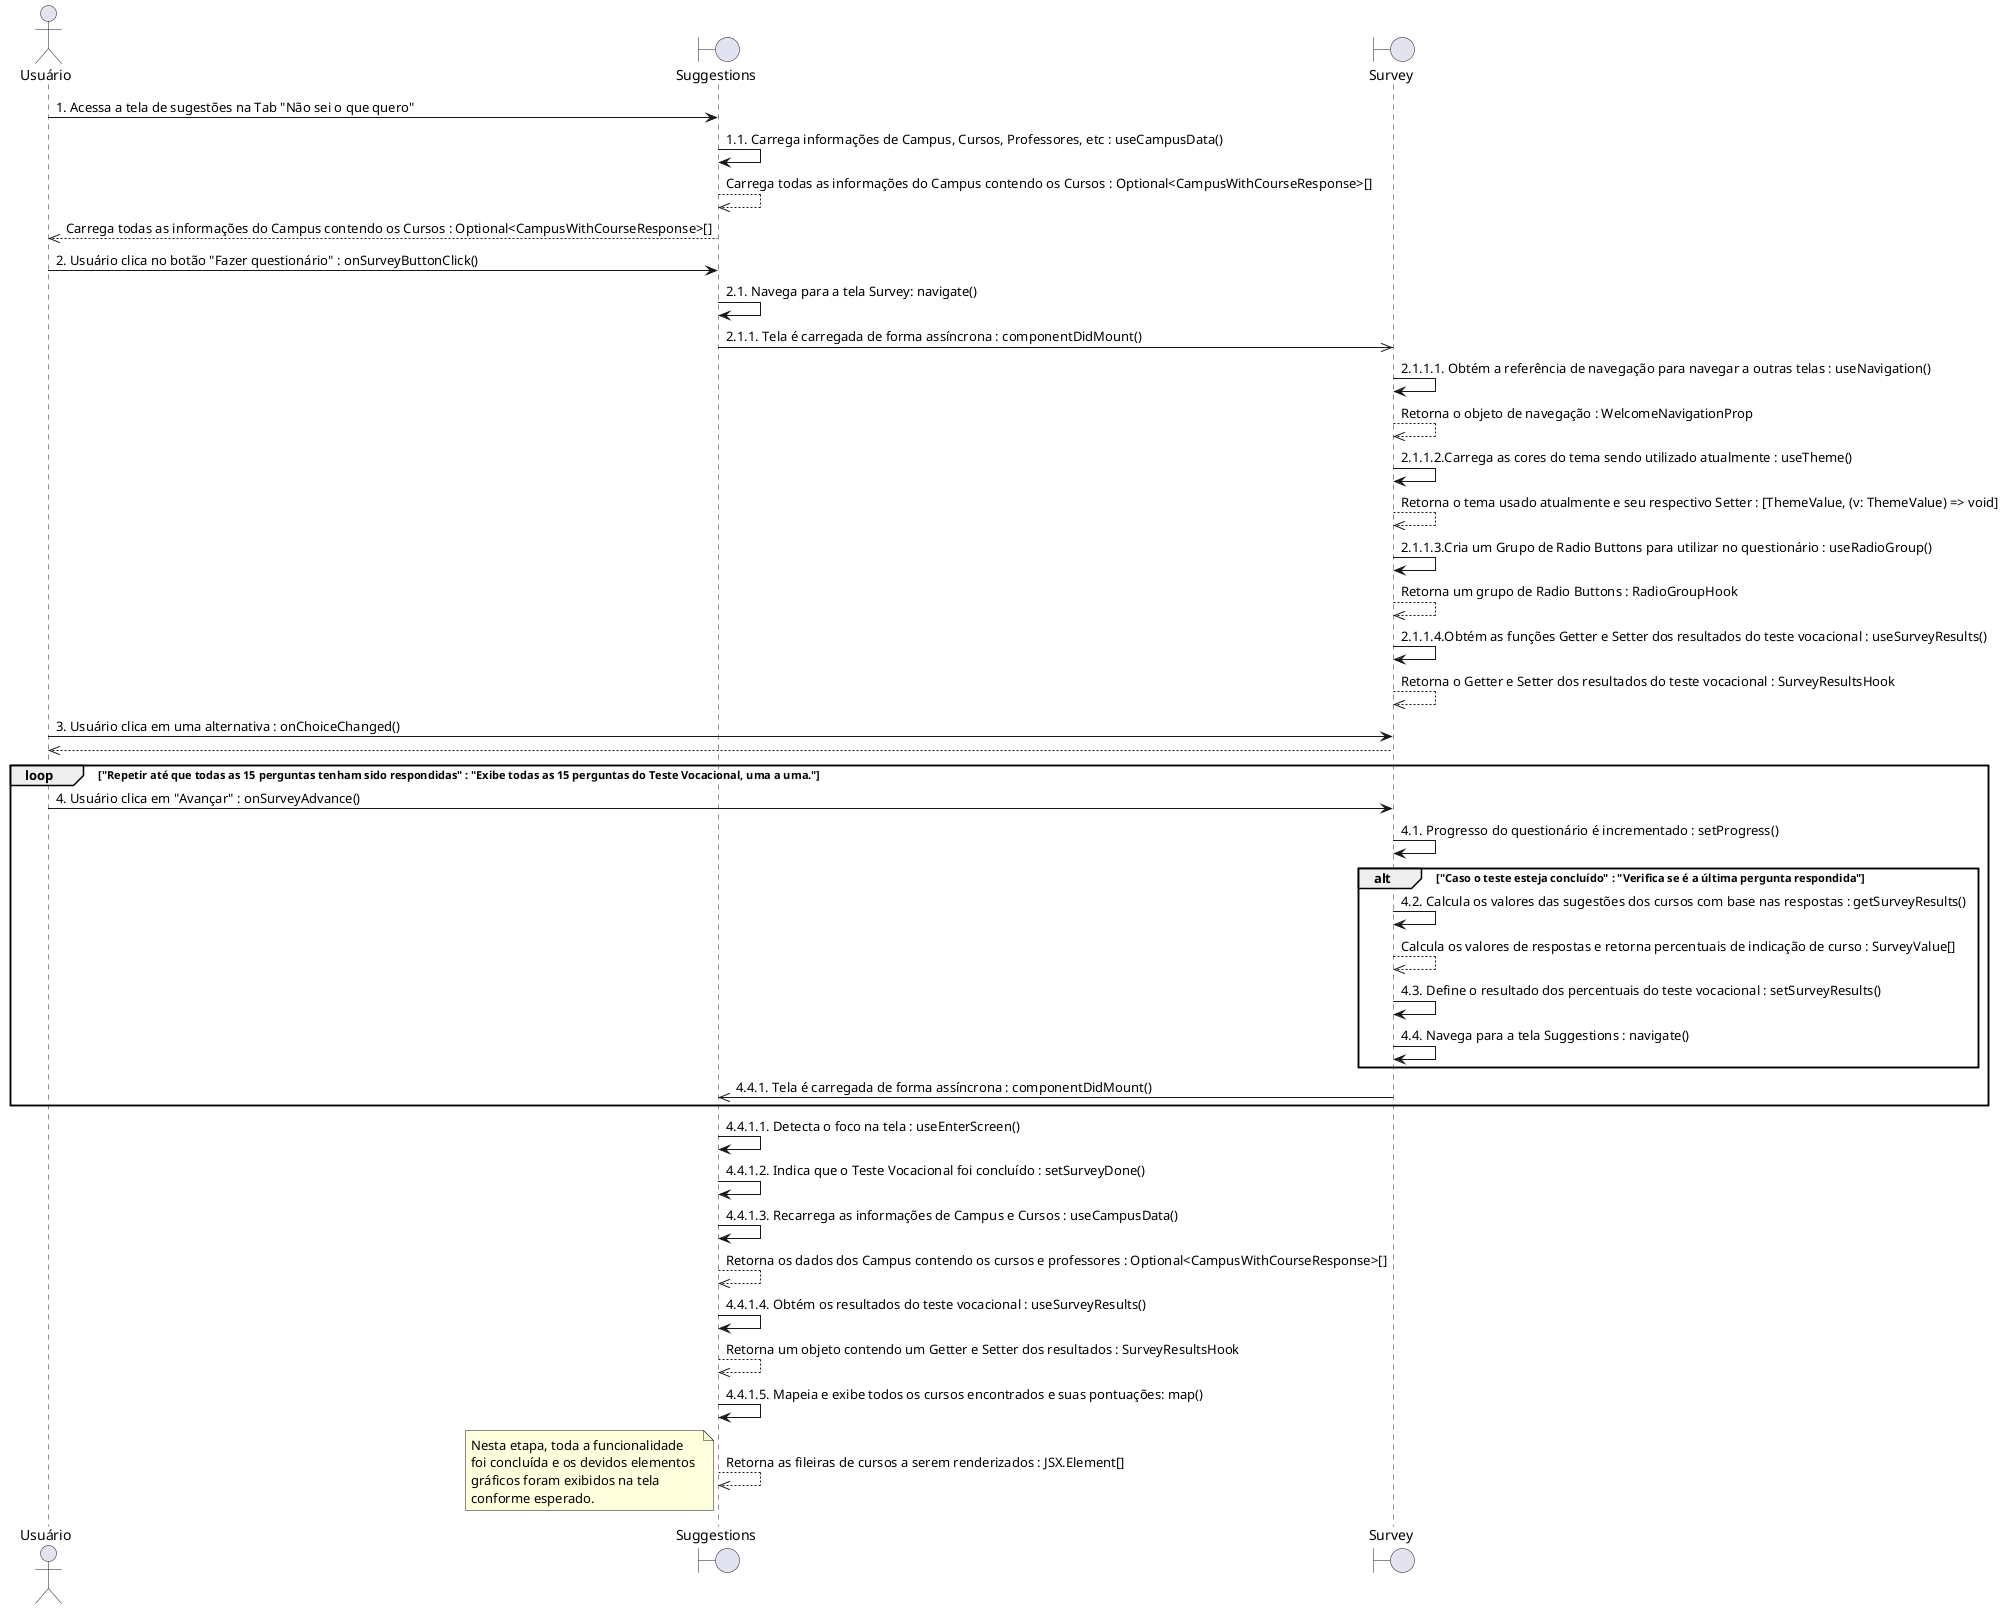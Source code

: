 @startuml "Sequence Diagram"

actor "Usuário"         as USER
boundary "Suggestions"  as SUGGESTIONS
boundary "Survey"       as SURVEY

USER -> SUGGESTIONS : 1. Acessa a tela de sugestões na Tab "Não sei o que quero"
SUGGESTIONS -> SUGGESTIONS : 1.1. Carrega informações de Campus, Cursos, Professores, etc : useCampusData()
SUGGESTIONS -->> SUGGESTIONS : Carrega todas as informações do Campus contendo os Cursos : Optional<CampusWithCourseResponse>[]
SUGGESTIONS -->> USER : Carrega todas as informações do Campus contendo os Cursos : Optional<CampusWithCourseResponse>[]
USER -> SUGGESTIONS : 2. Usuário clica no botão "Fazer questionário" : onSurveyButtonClick()
SUGGESTIONS -> SUGGESTIONS : 2.1. Navega para a tela Survey: navigate()
SUGGESTIONS ->> SURVEY : 2.1.1. Tela é carregada de forma assíncrona : componentDidMount()
SURVEY -> SURVEY : 2.1.1.1. Obtém a referência de navegação para navegar a outras telas : useNavigation()
SURVEY -->> SURVEY : Retorna o objeto de navegação : WelcomeNavigationProp
SURVEY -> SURVEY : 2.1.1.2.Carrega as cores do tema sendo utilizado atualmente : useTheme()
SURVEY -->> SURVEY : Retorna o tema usado atualmente e seu respectivo Setter : [ThemeValue, (v: ThemeValue) => void]
SURVEY -> SURVEY : 2.1.1.3.Cria um Grupo de Radio Buttons para utilizar no questionário : useRadioGroup()
SURVEY -->> SURVEY : Retorna um grupo de Radio Buttons : RadioGroupHook
SURVEY -> SURVEY : 2.1.1.4.Obtém as funções Getter e Setter dos resultados do teste vocacional : useSurveyResults()
SURVEY -->> SURVEY : Retorna o Getter e Setter dos resultados do teste vocacional : SurveyResultsHook
USER -> SURVEY : 3. Usuário clica em uma alternativa : onChoiceChanged()
SURVEY -->> USER
loop "Repetir até que todas as 15 perguntas tenham sido respondidas" : "Exibe todas as 15 perguntas do Teste Vocacional, uma a uma."
  USER -> SURVEY : 4. Usuário clica em "Avançar" : onSurveyAdvance()
  SURVEY -> SURVEY : 4.1. Progresso do questionário é incrementado : setProgress()
  alt "Caso o teste esteja concluído" : "Verifica se é a última pergunta respondida"
    SURVEY -> SURVEY : 4.2. Calcula os valores das sugestões dos cursos com base nas respostas : getSurveyResults()
    SURVEY -->> SURVEY : Calcula os valores de respostas e retorna percentuais de indicação de curso : SurveyValue[]
    SURVEY -> SURVEY : 4.3. Define o resultado dos percentuais do teste vocacional : setSurveyResults()
    SURVEY -> SURVEY : 4.4. Navega para a tela Suggestions : navigate()
  end
  SURVEY ->> SUGGESTIONS : 4.4.1. Tela é carregada de forma assíncrona : componentDidMount()
end
SUGGESTIONS -> SUGGESTIONS : 4.4.1.1. Detecta o foco na tela : useEnterScreen()
SUGGESTIONS -> SUGGESTIONS : 4.4.1.2. Indica que o Teste Vocacional foi concluído : setSurveyDone()
SUGGESTIONS -> SUGGESTIONS : 4.4.1.3. Recarrega as informações de Campus e Cursos : useCampusData()
SUGGESTIONS -->> SUGGESTIONS : Retorna os dados dos Campus contendo os cursos e professores : Optional<CampusWithCourseResponse>[]
SUGGESTIONS -> SUGGESTIONS : 4.4.1.4. Obtém os resultados do teste vocacional : useSurveyResults()
SUGGESTIONS -->> SUGGESTIONS : Retorna um objeto contendo um Getter e Setter dos resultados : SurveyResultsHook
SUGGESTIONS -> SUGGESTIONS : 4.4.1.5. Mapeia e exibe todos os cursos encontrados e suas pontuações: map()
SUGGESTIONS -->> SUGGESTIONS : Retorna as fileiras de cursos a serem renderizados : JSX.Element[]
note left
  Nesta etapa, toda a funcionalidade 
  foi concluída e os devidos elementos 
  gráficos foram exibidos na tela 
  conforme esperado.
end note

@enduml
